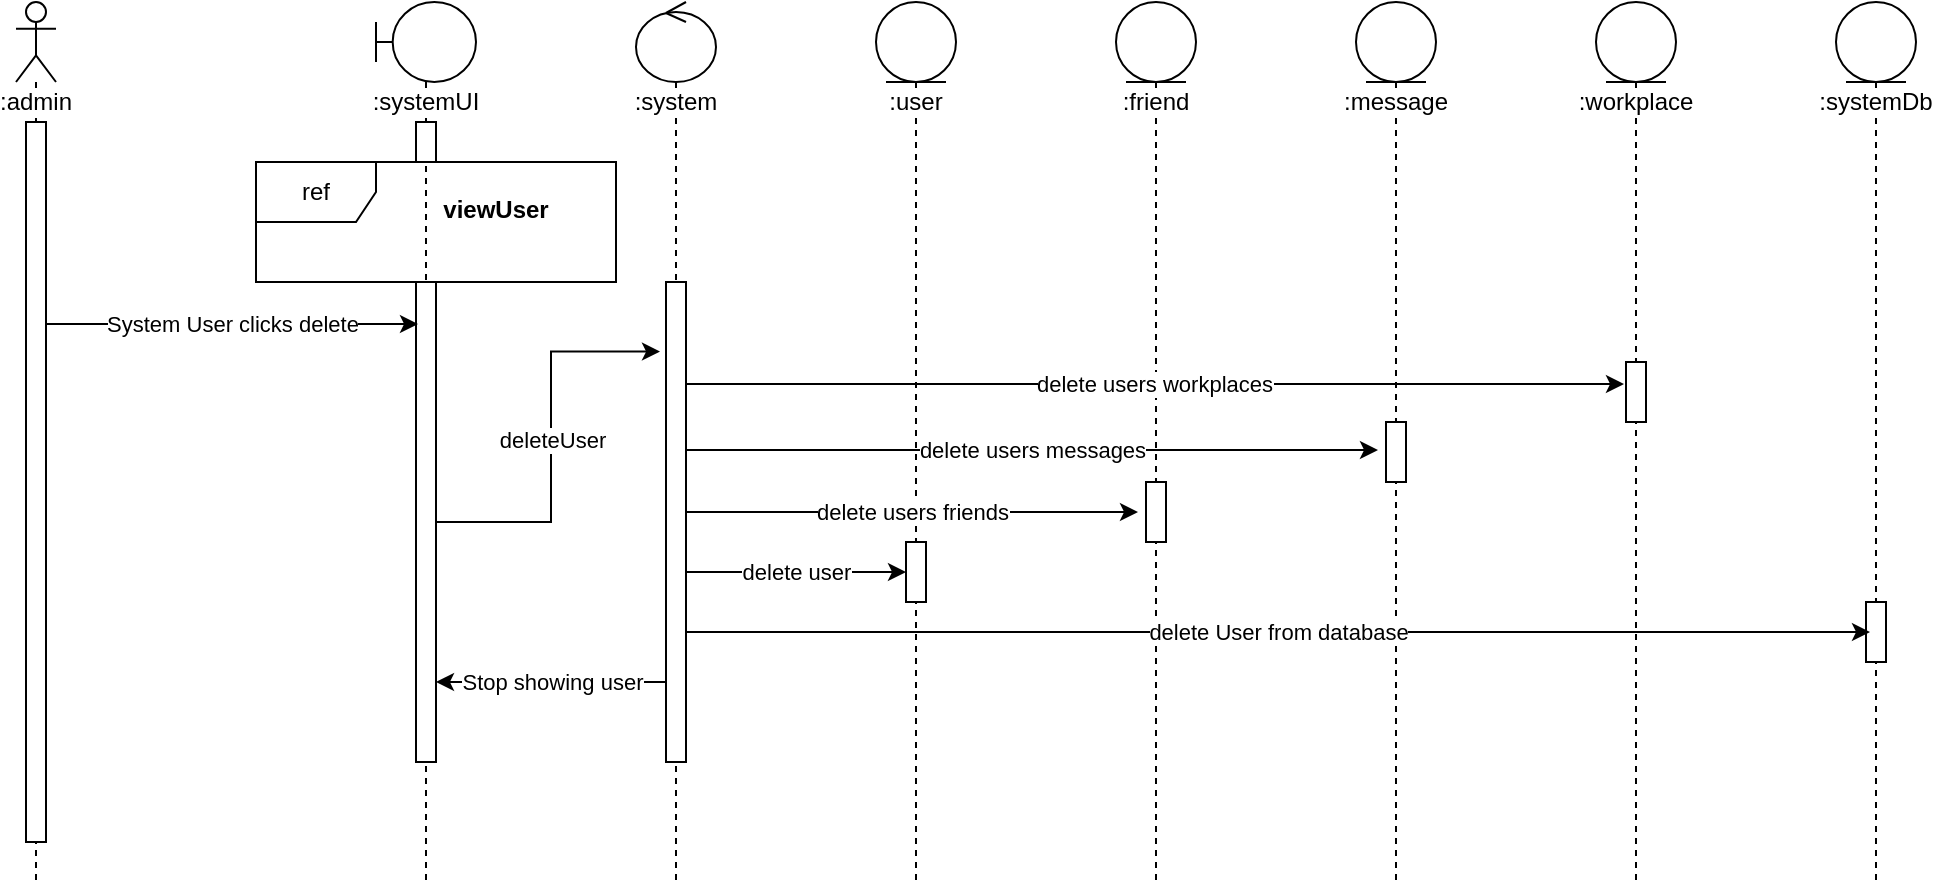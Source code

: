 <mxfile version="12.9.10" type="onedrive"><diagram id="CFHYI-sVZ9Rx1GtIADQZ" name="Page-1"><mxGraphModel dx="1662" dy="762" grid="1" gridSize="10" guides="1" tooltips="1" connect="1" arrows="1" fold="1" page="1" pageScale="1" pageWidth="827" pageHeight="1169" math="0" shadow="0"><root><mxCell id="0"/><mxCell id="1" parent="0"/><mxCell id="NytyTiRU0fMdTICWazuQ-1" value=":admin" style="shape=umlLifeline;participant=umlActor;perimeter=lifelinePerimeter;whiteSpace=wrap;html=1;container=1;collapsible=0;recursiveResize=0;verticalAlign=top;spacingTop=36;labelBackgroundColor=#ffffff;outlineConnect=0;" vertex="1" parent="1"><mxGeometry x="30" y="40" width="20" height="440" as="geometry"/></mxCell><mxCell id="NytyTiRU0fMdTICWazuQ-14" value="" style="html=1;points=[];perimeter=orthogonalPerimeter;" vertex="1" parent="NytyTiRU0fMdTICWazuQ-1"><mxGeometry x="5" y="60" width="10" height="360" as="geometry"/></mxCell><mxCell id="NytyTiRU0fMdTICWazuQ-2" value=":systemUI" style="shape=umlLifeline;participant=umlBoundary;perimeter=lifelinePerimeter;whiteSpace=wrap;html=1;container=1;collapsible=0;recursiveResize=0;verticalAlign=top;spacingTop=36;labelBackgroundColor=#ffffff;outlineConnect=0;" vertex="1" parent="1"><mxGeometry x="210" y="40" width="50" height="440" as="geometry"/></mxCell><mxCell id="NytyTiRU0fMdTICWazuQ-12" value="" style="html=1;points=[];perimeter=orthogonalPerimeter;" vertex="1" parent="NytyTiRU0fMdTICWazuQ-2"><mxGeometry x="20" y="140" width="10" height="240" as="geometry"/></mxCell><mxCell id="NytyTiRU0fMdTICWazuQ-13" value="" style="html=1;points=[];perimeter=orthogonalPerimeter;" vertex="1" parent="NytyTiRU0fMdTICWazuQ-2"><mxGeometry x="20" y="60" width="10" height="20" as="geometry"/></mxCell><mxCell id="NytyTiRU0fMdTICWazuQ-3" value=":system" style="shape=umlLifeline;participant=umlControl;perimeter=lifelinePerimeter;whiteSpace=wrap;html=1;container=1;collapsible=0;recursiveResize=0;verticalAlign=top;spacingTop=36;labelBackgroundColor=#ffffff;outlineConnect=0;" vertex="1" parent="1"><mxGeometry x="340" y="40" width="40" height="440" as="geometry"/></mxCell><mxCell id="NytyTiRU0fMdTICWazuQ-16" value="" style="html=1;points=[];perimeter=orthogonalPerimeter;" vertex="1" parent="NytyTiRU0fMdTICWazuQ-3"><mxGeometry x="15" y="140" width="10" height="240" as="geometry"/></mxCell><mxCell id="NytyTiRU0fMdTICWazuQ-4" value=":user" style="shape=umlLifeline;participant=umlEntity;perimeter=lifelinePerimeter;whiteSpace=wrap;html=1;container=1;collapsible=0;recursiveResize=0;verticalAlign=top;spacingTop=36;labelBackgroundColor=#ffffff;outlineConnect=0;" vertex="1" parent="1"><mxGeometry x="460" y="40" width="40" height="440" as="geometry"/></mxCell><mxCell id="NytyTiRU0fMdTICWazuQ-5" value=":friend" style="shape=umlLifeline;participant=umlEntity;perimeter=lifelinePerimeter;whiteSpace=wrap;html=1;container=1;collapsible=0;recursiveResize=0;verticalAlign=top;spacingTop=36;labelBackgroundColor=#ffffff;outlineConnect=0;" vertex="1" parent="1"><mxGeometry x="580" y="40" width="40" height="440" as="geometry"/></mxCell><mxCell id="NytyTiRU0fMdTICWazuQ-20" value="" style="html=1;points=[];perimeter=orthogonalPerimeter;" vertex="1" parent="NytyTiRU0fMdTICWazuQ-5"><mxGeometry x="15" y="240" width="10" height="30" as="geometry"/></mxCell><mxCell id="NytyTiRU0fMdTICWazuQ-6" value=":message" style="shape=umlLifeline;participant=umlEntity;perimeter=lifelinePerimeter;whiteSpace=wrap;html=1;container=1;collapsible=0;recursiveResize=0;verticalAlign=top;spacingTop=36;labelBackgroundColor=#ffffff;outlineConnect=0;" vertex="1" parent="1"><mxGeometry x="700" y="40" width="40" height="440" as="geometry"/></mxCell><mxCell id="NytyTiRU0fMdTICWazuQ-19" value="" style="html=1;points=[];perimeter=orthogonalPerimeter;" vertex="1" parent="NytyTiRU0fMdTICWazuQ-6"><mxGeometry x="15" y="210" width="10" height="30" as="geometry"/></mxCell><mxCell id="NytyTiRU0fMdTICWazuQ-7" value=":workplace" style="shape=umlLifeline;participant=umlEntity;perimeter=lifelinePerimeter;whiteSpace=wrap;html=1;container=1;collapsible=0;recursiveResize=0;verticalAlign=top;spacingTop=36;labelBackgroundColor=#ffffff;outlineConnect=0;" vertex="1" parent="1"><mxGeometry x="820" y="40" width="40" height="440" as="geometry"/></mxCell><mxCell id="NytyTiRU0fMdTICWazuQ-18" value="" style="html=1;points=[];perimeter=orthogonalPerimeter;" vertex="1" parent="NytyTiRU0fMdTICWazuQ-7"><mxGeometry x="15" y="180" width="10" height="30" as="geometry"/></mxCell><mxCell id="NytyTiRU0fMdTICWazuQ-8" value=":systemDb" style="shape=umlLifeline;participant=umlEntity;perimeter=lifelinePerimeter;whiteSpace=wrap;html=1;container=1;collapsible=0;recursiveResize=0;verticalAlign=top;spacingTop=36;labelBackgroundColor=#ffffff;outlineConnect=0;" vertex="1" parent="1"><mxGeometry x="940" y="40" width="40" height="440" as="geometry"/></mxCell><mxCell id="NytyTiRU0fMdTICWazuQ-26" value="" style="html=1;points=[];perimeter=orthogonalPerimeter;" vertex="1" parent="NytyTiRU0fMdTICWazuQ-8"><mxGeometry x="15" y="300" width="10" height="30" as="geometry"/></mxCell><mxCell id="NytyTiRU0fMdTICWazuQ-10" value="ref" style="shape=umlFrame;whiteSpace=wrap;html=1;" vertex="1" parent="1"><mxGeometry x="150" y="120" width="180" height="60" as="geometry"/></mxCell><mxCell id="NytyTiRU0fMdTICWazuQ-11" value="viewUser" style="text;align=center;fontStyle=1;verticalAlign=middle;spacingLeft=3;spacingRight=3;strokeColor=none;rotatable=0;points=[[0,0.5],[1,0.5]];portConstraint=eastwest;" vertex="1" parent="1"><mxGeometry x="230" y="130" width="80" height="26" as="geometry"/></mxCell><mxCell id="NytyTiRU0fMdTICWazuQ-15" value="System User clicks delete" style="edgeStyle=orthogonalEdgeStyle;rounded=0;orthogonalLoop=1;jettySize=auto;html=1;" edge="1" parent="1" source="NytyTiRU0fMdTICWazuQ-14"><mxGeometry relative="1" as="geometry"><mxPoint x="231" y="201" as="targetPoint"/><Array as="points"><mxPoint x="70" y="201"/><mxPoint x="70" y="201"/></Array></mxGeometry></mxCell><mxCell id="NytyTiRU0fMdTICWazuQ-17" value="deleteUser" style="edgeStyle=orthogonalEdgeStyle;rounded=0;orthogonalLoop=1;jettySize=auto;html=1;entryX=-0.3;entryY=0.145;entryDx=0;entryDy=0;entryPerimeter=0;" edge="1" parent="1" source="NytyTiRU0fMdTICWazuQ-12" target="NytyTiRU0fMdTICWazuQ-16"><mxGeometry relative="1" as="geometry"/></mxCell><mxCell id="NytyTiRU0fMdTICWazuQ-21" value="" style="html=1;points=[];perimeter=orthogonalPerimeter;" vertex="1" parent="1"><mxGeometry x="475" y="310" width="10" height="30" as="geometry"/></mxCell><mxCell id="NytyTiRU0fMdTICWazuQ-22" value="delete users workplaces" style="edgeStyle=orthogonalEdgeStyle;rounded=0;orthogonalLoop=1;jettySize=auto;html=1;entryX=-0.1;entryY=0.367;entryDx=0;entryDy=0;entryPerimeter=0;" edge="1" parent="1" source="NytyTiRU0fMdTICWazuQ-16" target="NytyTiRU0fMdTICWazuQ-18"><mxGeometry relative="1" as="geometry"><Array as="points"><mxPoint x="480" y="231"/><mxPoint x="480" y="231"/></Array></mxGeometry></mxCell><mxCell id="NytyTiRU0fMdTICWazuQ-23" value="delete users messages" style="edgeStyle=orthogonalEdgeStyle;rounded=0;orthogonalLoop=1;jettySize=auto;html=1;entryX=-0.4;entryY=0.467;entryDx=0;entryDy=0;entryPerimeter=0;" edge="1" parent="1" source="NytyTiRU0fMdTICWazuQ-16" target="NytyTiRU0fMdTICWazuQ-19"><mxGeometry relative="1" as="geometry"><Array as="points"><mxPoint x="450" y="264"/><mxPoint x="450" y="264"/></Array></mxGeometry></mxCell><mxCell id="NytyTiRU0fMdTICWazuQ-24" value="delete users friends" style="edgeStyle=orthogonalEdgeStyle;rounded=0;orthogonalLoop=1;jettySize=auto;html=1;entryX=-0.4;entryY=0.5;entryDx=0;entryDy=0;entryPerimeter=0;" edge="1" parent="1" source="NytyTiRU0fMdTICWazuQ-16" target="NytyTiRU0fMdTICWazuQ-20"><mxGeometry relative="1" as="geometry"><Array as="points"><mxPoint x="420" y="295"/><mxPoint x="420" y="295"/></Array></mxGeometry></mxCell><mxCell id="NytyTiRU0fMdTICWazuQ-25" value="delete user" style="edgeStyle=orthogonalEdgeStyle;rounded=0;orthogonalLoop=1;jettySize=auto;html=1;" edge="1" parent="1" source="NytyTiRU0fMdTICWazuQ-16" target="NytyTiRU0fMdTICWazuQ-21"><mxGeometry relative="1" as="geometry"><Array as="points"><mxPoint x="390" y="325"/><mxPoint x="390" y="325"/></Array></mxGeometry></mxCell><mxCell id="NytyTiRU0fMdTICWazuQ-27" value="delete User from database" style="edgeStyle=orthogonalEdgeStyle;rounded=0;orthogonalLoop=1;jettySize=auto;html=1;entryX=0.2;entryY=0.5;entryDx=0;entryDy=0;entryPerimeter=0;" edge="1" parent="1" source="NytyTiRU0fMdTICWazuQ-16" target="NytyTiRU0fMdTICWazuQ-26"><mxGeometry relative="1" as="geometry"><Array as="points"><mxPoint x="520" y="355"/><mxPoint x="520" y="355"/></Array></mxGeometry></mxCell><mxCell id="NytyTiRU0fMdTICWazuQ-28" value="Stop showing user" style="edgeStyle=orthogonalEdgeStyle;rounded=0;orthogonalLoop=1;jettySize=auto;html=1;" edge="1" parent="1" source="NytyTiRU0fMdTICWazuQ-16"><mxGeometry relative="1" as="geometry"><mxPoint x="240" y="380" as="targetPoint"/><Array as="points"><mxPoint x="340" y="380"/><mxPoint x="340" y="380"/></Array></mxGeometry></mxCell></root></mxGraphModel></diagram></mxfile>